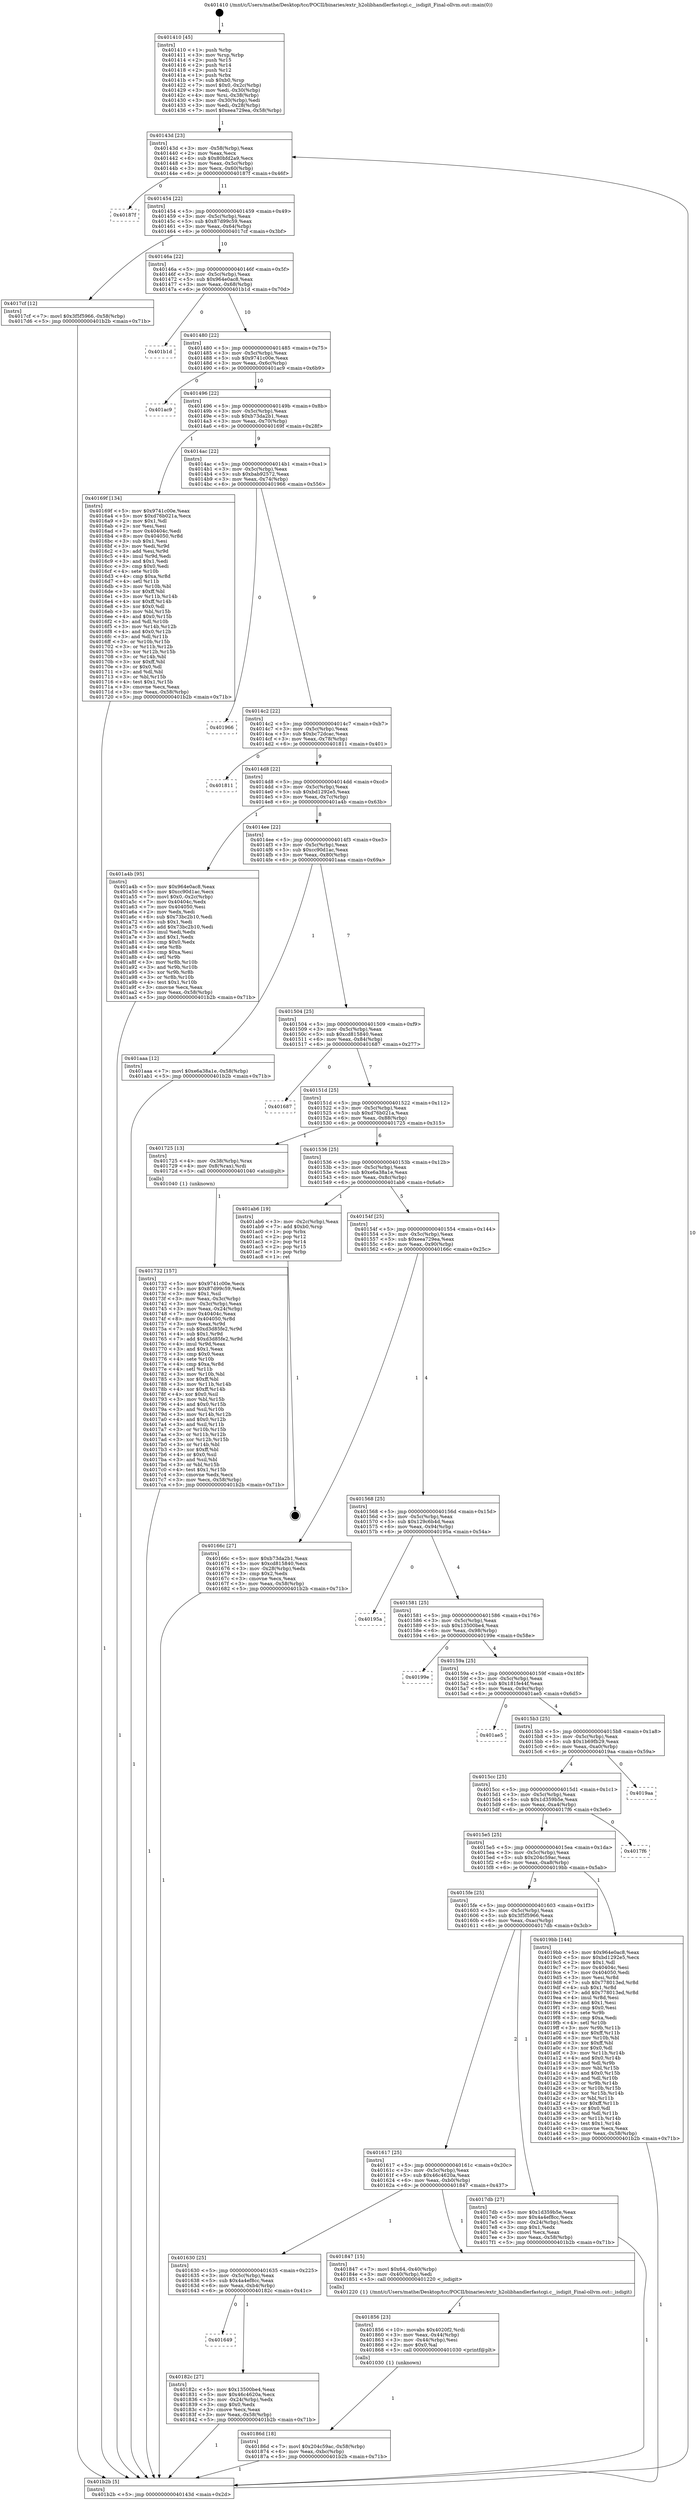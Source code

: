 digraph "0x401410" {
  label = "0x401410 (/mnt/c/Users/mathe/Desktop/tcc/POCII/binaries/extr_h2olibhandlerfastcgi.c__isdigit_Final-ollvm.out::main(0))"
  labelloc = "t"
  node[shape=record]

  Entry [label="",width=0.3,height=0.3,shape=circle,fillcolor=black,style=filled]
  "0x40143d" [label="{
     0x40143d [23]\l
     | [instrs]\l
     &nbsp;&nbsp;0x40143d \<+3\>: mov -0x58(%rbp),%eax\l
     &nbsp;&nbsp;0x401440 \<+2\>: mov %eax,%ecx\l
     &nbsp;&nbsp;0x401442 \<+6\>: sub $0x80bfd2a9,%ecx\l
     &nbsp;&nbsp;0x401448 \<+3\>: mov %eax,-0x5c(%rbp)\l
     &nbsp;&nbsp;0x40144b \<+3\>: mov %ecx,-0x60(%rbp)\l
     &nbsp;&nbsp;0x40144e \<+6\>: je 000000000040187f \<main+0x46f\>\l
  }"]
  "0x40187f" [label="{
     0x40187f\l
  }", style=dashed]
  "0x401454" [label="{
     0x401454 [22]\l
     | [instrs]\l
     &nbsp;&nbsp;0x401454 \<+5\>: jmp 0000000000401459 \<main+0x49\>\l
     &nbsp;&nbsp;0x401459 \<+3\>: mov -0x5c(%rbp),%eax\l
     &nbsp;&nbsp;0x40145c \<+5\>: sub $0x87d99c59,%eax\l
     &nbsp;&nbsp;0x401461 \<+3\>: mov %eax,-0x64(%rbp)\l
     &nbsp;&nbsp;0x401464 \<+6\>: je 00000000004017cf \<main+0x3bf\>\l
  }"]
  Exit [label="",width=0.3,height=0.3,shape=circle,fillcolor=black,style=filled,peripheries=2]
  "0x4017cf" [label="{
     0x4017cf [12]\l
     | [instrs]\l
     &nbsp;&nbsp;0x4017cf \<+7\>: movl $0x3f5f5966,-0x58(%rbp)\l
     &nbsp;&nbsp;0x4017d6 \<+5\>: jmp 0000000000401b2b \<main+0x71b\>\l
  }"]
  "0x40146a" [label="{
     0x40146a [22]\l
     | [instrs]\l
     &nbsp;&nbsp;0x40146a \<+5\>: jmp 000000000040146f \<main+0x5f\>\l
     &nbsp;&nbsp;0x40146f \<+3\>: mov -0x5c(%rbp),%eax\l
     &nbsp;&nbsp;0x401472 \<+5\>: sub $0x964e0ac8,%eax\l
     &nbsp;&nbsp;0x401477 \<+3\>: mov %eax,-0x68(%rbp)\l
     &nbsp;&nbsp;0x40147a \<+6\>: je 0000000000401b1d \<main+0x70d\>\l
  }"]
  "0x40186d" [label="{
     0x40186d [18]\l
     | [instrs]\l
     &nbsp;&nbsp;0x40186d \<+7\>: movl $0x204c59ac,-0x58(%rbp)\l
     &nbsp;&nbsp;0x401874 \<+6\>: mov %eax,-0xbc(%rbp)\l
     &nbsp;&nbsp;0x40187a \<+5\>: jmp 0000000000401b2b \<main+0x71b\>\l
  }"]
  "0x401b1d" [label="{
     0x401b1d\l
  }", style=dashed]
  "0x401480" [label="{
     0x401480 [22]\l
     | [instrs]\l
     &nbsp;&nbsp;0x401480 \<+5\>: jmp 0000000000401485 \<main+0x75\>\l
     &nbsp;&nbsp;0x401485 \<+3\>: mov -0x5c(%rbp),%eax\l
     &nbsp;&nbsp;0x401488 \<+5\>: sub $0x9741c00e,%eax\l
     &nbsp;&nbsp;0x40148d \<+3\>: mov %eax,-0x6c(%rbp)\l
     &nbsp;&nbsp;0x401490 \<+6\>: je 0000000000401ac9 \<main+0x6b9\>\l
  }"]
  "0x401856" [label="{
     0x401856 [23]\l
     | [instrs]\l
     &nbsp;&nbsp;0x401856 \<+10\>: movabs $0x4020f2,%rdi\l
     &nbsp;&nbsp;0x401860 \<+3\>: mov %eax,-0x44(%rbp)\l
     &nbsp;&nbsp;0x401863 \<+3\>: mov -0x44(%rbp),%esi\l
     &nbsp;&nbsp;0x401866 \<+2\>: mov $0x0,%al\l
     &nbsp;&nbsp;0x401868 \<+5\>: call 0000000000401030 \<printf@plt\>\l
     | [calls]\l
     &nbsp;&nbsp;0x401030 \{1\} (unknown)\l
  }"]
  "0x401ac9" [label="{
     0x401ac9\l
  }", style=dashed]
  "0x401496" [label="{
     0x401496 [22]\l
     | [instrs]\l
     &nbsp;&nbsp;0x401496 \<+5\>: jmp 000000000040149b \<main+0x8b\>\l
     &nbsp;&nbsp;0x40149b \<+3\>: mov -0x5c(%rbp),%eax\l
     &nbsp;&nbsp;0x40149e \<+5\>: sub $0xb73da2b1,%eax\l
     &nbsp;&nbsp;0x4014a3 \<+3\>: mov %eax,-0x70(%rbp)\l
     &nbsp;&nbsp;0x4014a6 \<+6\>: je 000000000040169f \<main+0x28f\>\l
  }"]
  "0x401649" [label="{
     0x401649\l
  }", style=dashed]
  "0x40169f" [label="{
     0x40169f [134]\l
     | [instrs]\l
     &nbsp;&nbsp;0x40169f \<+5\>: mov $0x9741c00e,%eax\l
     &nbsp;&nbsp;0x4016a4 \<+5\>: mov $0xd76b021a,%ecx\l
     &nbsp;&nbsp;0x4016a9 \<+2\>: mov $0x1,%dl\l
     &nbsp;&nbsp;0x4016ab \<+2\>: xor %esi,%esi\l
     &nbsp;&nbsp;0x4016ad \<+7\>: mov 0x40404c,%edi\l
     &nbsp;&nbsp;0x4016b4 \<+8\>: mov 0x404050,%r8d\l
     &nbsp;&nbsp;0x4016bc \<+3\>: sub $0x1,%esi\l
     &nbsp;&nbsp;0x4016bf \<+3\>: mov %edi,%r9d\l
     &nbsp;&nbsp;0x4016c2 \<+3\>: add %esi,%r9d\l
     &nbsp;&nbsp;0x4016c5 \<+4\>: imul %r9d,%edi\l
     &nbsp;&nbsp;0x4016c9 \<+3\>: and $0x1,%edi\l
     &nbsp;&nbsp;0x4016cc \<+3\>: cmp $0x0,%edi\l
     &nbsp;&nbsp;0x4016cf \<+4\>: sete %r10b\l
     &nbsp;&nbsp;0x4016d3 \<+4\>: cmp $0xa,%r8d\l
     &nbsp;&nbsp;0x4016d7 \<+4\>: setl %r11b\l
     &nbsp;&nbsp;0x4016db \<+3\>: mov %r10b,%bl\l
     &nbsp;&nbsp;0x4016de \<+3\>: xor $0xff,%bl\l
     &nbsp;&nbsp;0x4016e1 \<+3\>: mov %r11b,%r14b\l
     &nbsp;&nbsp;0x4016e4 \<+4\>: xor $0xff,%r14b\l
     &nbsp;&nbsp;0x4016e8 \<+3\>: xor $0x0,%dl\l
     &nbsp;&nbsp;0x4016eb \<+3\>: mov %bl,%r15b\l
     &nbsp;&nbsp;0x4016ee \<+4\>: and $0x0,%r15b\l
     &nbsp;&nbsp;0x4016f2 \<+3\>: and %dl,%r10b\l
     &nbsp;&nbsp;0x4016f5 \<+3\>: mov %r14b,%r12b\l
     &nbsp;&nbsp;0x4016f8 \<+4\>: and $0x0,%r12b\l
     &nbsp;&nbsp;0x4016fc \<+3\>: and %dl,%r11b\l
     &nbsp;&nbsp;0x4016ff \<+3\>: or %r10b,%r15b\l
     &nbsp;&nbsp;0x401702 \<+3\>: or %r11b,%r12b\l
     &nbsp;&nbsp;0x401705 \<+3\>: xor %r12b,%r15b\l
     &nbsp;&nbsp;0x401708 \<+3\>: or %r14b,%bl\l
     &nbsp;&nbsp;0x40170b \<+3\>: xor $0xff,%bl\l
     &nbsp;&nbsp;0x40170e \<+3\>: or $0x0,%dl\l
     &nbsp;&nbsp;0x401711 \<+2\>: and %dl,%bl\l
     &nbsp;&nbsp;0x401713 \<+3\>: or %bl,%r15b\l
     &nbsp;&nbsp;0x401716 \<+4\>: test $0x1,%r15b\l
     &nbsp;&nbsp;0x40171a \<+3\>: cmovne %ecx,%eax\l
     &nbsp;&nbsp;0x40171d \<+3\>: mov %eax,-0x58(%rbp)\l
     &nbsp;&nbsp;0x401720 \<+5\>: jmp 0000000000401b2b \<main+0x71b\>\l
  }"]
  "0x4014ac" [label="{
     0x4014ac [22]\l
     | [instrs]\l
     &nbsp;&nbsp;0x4014ac \<+5\>: jmp 00000000004014b1 \<main+0xa1\>\l
     &nbsp;&nbsp;0x4014b1 \<+3\>: mov -0x5c(%rbp),%eax\l
     &nbsp;&nbsp;0x4014b4 \<+5\>: sub $0xbab92572,%eax\l
     &nbsp;&nbsp;0x4014b9 \<+3\>: mov %eax,-0x74(%rbp)\l
     &nbsp;&nbsp;0x4014bc \<+6\>: je 0000000000401966 \<main+0x556\>\l
  }"]
  "0x40182c" [label="{
     0x40182c [27]\l
     | [instrs]\l
     &nbsp;&nbsp;0x40182c \<+5\>: mov $0x13500be4,%eax\l
     &nbsp;&nbsp;0x401831 \<+5\>: mov $0x46c4620a,%ecx\l
     &nbsp;&nbsp;0x401836 \<+3\>: mov -0x24(%rbp),%edx\l
     &nbsp;&nbsp;0x401839 \<+3\>: cmp $0x0,%edx\l
     &nbsp;&nbsp;0x40183c \<+3\>: cmove %ecx,%eax\l
     &nbsp;&nbsp;0x40183f \<+3\>: mov %eax,-0x58(%rbp)\l
     &nbsp;&nbsp;0x401842 \<+5\>: jmp 0000000000401b2b \<main+0x71b\>\l
  }"]
  "0x401966" [label="{
     0x401966\l
  }", style=dashed]
  "0x4014c2" [label="{
     0x4014c2 [22]\l
     | [instrs]\l
     &nbsp;&nbsp;0x4014c2 \<+5\>: jmp 00000000004014c7 \<main+0xb7\>\l
     &nbsp;&nbsp;0x4014c7 \<+3\>: mov -0x5c(%rbp),%eax\l
     &nbsp;&nbsp;0x4014ca \<+5\>: sub $0xbc72dcac,%eax\l
     &nbsp;&nbsp;0x4014cf \<+3\>: mov %eax,-0x78(%rbp)\l
     &nbsp;&nbsp;0x4014d2 \<+6\>: je 0000000000401811 \<main+0x401\>\l
  }"]
  "0x401630" [label="{
     0x401630 [25]\l
     | [instrs]\l
     &nbsp;&nbsp;0x401630 \<+5\>: jmp 0000000000401635 \<main+0x225\>\l
     &nbsp;&nbsp;0x401635 \<+3\>: mov -0x5c(%rbp),%eax\l
     &nbsp;&nbsp;0x401638 \<+5\>: sub $0x4a4ef8cc,%eax\l
     &nbsp;&nbsp;0x40163d \<+6\>: mov %eax,-0xb4(%rbp)\l
     &nbsp;&nbsp;0x401643 \<+6\>: je 000000000040182c \<main+0x41c\>\l
  }"]
  "0x401811" [label="{
     0x401811\l
  }", style=dashed]
  "0x4014d8" [label="{
     0x4014d8 [22]\l
     | [instrs]\l
     &nbsp;&nbsp;0x4014d8 \<+5\>: jmp 00000000004014dd \<main+0xcd\>\l
     &nbsp;&nbsp;0x4014dd \<+3\>: mov -0x5c(%rbp),%eax\l
     &nbsp;&nbsp;0x4014e0 \<+5\>: sub $0xbd1292e5,%eax\l
     &nbsp;&nbsp;0x4014e5 \<+3\>: mov %eax,-0x7c(%rbp)\l
     &nbsp;&nbsp;0x4014e8 \<+6\>: je 0000000000401a4b \<main+0x63b\>\l
  }"]
  "0x401847" [label="{
     0x401847 [15]\l
     | [instrs]\l
     &nbsp;&nbsp;0x401847 \<+7\>: movl $0x64,-0x40(%rbp)\l
     &nbsp;&nbsp;0x40184e \<+3\>: mov -0x40(%rbp),%edi\l
     &nbsp;&nbsp;0x401851 \<+5\>: call 0000000000401220 \<_isdigit\>\l
     | [calls]\l
     &nbsp;&nbsp;0x401220 \{1\} (/mnt/c/Users/mathe/Desktop/tcc/POCII/binaries/extr_h2olibhandlerfastcgi.c__isdigit_Final-ollvm.out::_isdigit)\l
  }"]
  "0x401a4b" [label="{
     0x401a4b [95]\l
     | [instrs]\l
     &nbsp;&nbsp;0x401a4b \<+5\>: mov $0x964e0ac8,%eax\l
     &nbsp;&nbsp;0x401a50 \<+5\>: mov $0xcc90d1ac,%ecx\l
     &nbsp;&nbsp;0x401a55 \<+7\>: movl $0x0,-0x2c(%rbp)\l
     &nbsp;&nbsp;0x401a5c \<+7\>: mov 0x40404c,%edx\l
     &nbsp;&nbsp;0x401a63 \<+7\>: mov 0x404050,%esi\l
     &nbsp;&nbsp;0x401a6a \<+2\>: mov %edx,%edi\l
     &nbsp;&nbsp;0x401a6c \<+6\>: sub $0x73bc2b10,%edi\l
     &nbsp;&nbsp;0x401a72 \<+3\>: sub $0x1,%edi\l
     &nbsp;&nbsp;0x401a75 \<+6\>: add $0x73bc2b10,%edi\l
     &nbsp;&nbsp;0x401a7b \<+3\>: imul %edi,%edx\l
     &nbsp;&nbsp;0x401a7e \<+3\>: and $0x1,%edx\l
     &nbsp;&nbsp;0x401a81 \<+3\>: cmp $0x0,%edx\l
     &nbsp;&nbsp;0x401a84 \<+4\>: sete %r8b\l
     &nbsp;&nbsp;0x401a88 \<+3\>: cmp $0xa,%esi\l
     &nbsp;&nbsp;0x401a8b \<+4\>: setl %r9b\l
     &nbsp;&nbsp;0x401a8f \<+3\>: mov %r8b,%r10b\l
     &nbsp;&nbsp;0x401a92 \<+3\>: and %r9b,%r10b\l
     &nbsp;&nbsp;0x401a95 \<+3\>: xor %r9b,%r8b\l
     &nbsp;&nbsp;0x401a98 \<+3\>: or %r8b,%r10b\l
     &nbsp;&nbsp;0x401a9b \<+4\>: test $0x1,%r10b\l
     &nbsp;&nbsp;0x401a9f \<+3\>: cmovne %ecx,%eax\l
     &nbsp;&nbsp;0x401aa2 \<+3\>: mov %eax,-0x58(%rbp)\l
     &nbsp;&nbsp;0x401aa5 \<+5\>: jmp 0000000000401b2b \<main+0x71b\>\l
  }"]
  "0x4014ee" [label="{
     0x4014ee [22]\l
     | [instrs]\l
     &nbsp;&nbsp;0x4014ee \<+5\>: jmp 00000000004014f3 \<main+0xe3\>\l
     &nbsp;&nbsp;0x4014f3 \<+3\>: mov -0x5c(%rbp),%eax\l
     &nbsp;&nbsp;0x4014f6 \<+5\>: sub $0xcc90d1ac,%eax\l
     &nbsp;&nbsp;0x4014fb \<+3\>: mov %eax,-0x80(%rbp)\l
     &nbsp;&nbsp;0x4014fe \<+6\>: je 0000000000401aaa \<main+0x69a\>\l
  }"]
  "0x401617" [label="{
     0x401617 [25]\l
     | [instrs]\l
     &nbsp;&nbsp;0x401617 \<+5\>: jmp 000000000040161c \<main+0x20c\>\l
     &nbsp;&nbsp;0x40161c \<+3\>: mov -0x5c(%rbp),%eax\l
     &nbsp;&nbsp;0x40161f \<+5\>: sub $0x46c4620a,%eax\l
     &nbsp;&nbsp;0x401624 \<+6\>: mov %eax,-0xb0(%rbp)\l
     &nbsp;&nbsp;0x40162a \<+6\>: je 0000000000401847 \<main+0x437\>\l
  }"]
  "0x401aaa" [label="{
     0x401aaa [12]\l
     | [instrs]\l
     &nbsp;&nbsp;0x401aaa \<+7\>: movl $0xe6a38a1e,-0x58(%rbp)\l
     &nbsp;&nbsp;0x401ab1 \<+5\>: jmp 0000000000401b2b \<main+0x71b\>\l
  }"]
  "0x401504" [label="{
     0x401504 [25]\l
     | [instrs]\l
     &nbsp;&nbsp;0x401504 \<+5\>: jmp 0000000000401509 \<main+0xf9\>\l
     &nbsp;&nbsp;0x401509 \<+3\>: mov -0x5c(%rbp),%eax\l
     &nbsp;&nbsp;0x40150c \<+5\>: sub $0xcd815840,%eax\l
     &nbsp;&nbsp;0x401511 \<+6\>: mov %eax,-0x84(%rbp)\l
     &nbsp;&nbsp;0x401517 \<+6\>: je 0000000000401687 \<main+0x277\>\l
  }"]
  "0x4017db" [label="{
     0x4017db [27]\l
     | [instrs]\l
     &nbsp;&nbsp;0x4017db \<+5\>: mov $0x1d359b5e,%eax\l
     &nbsp;&nbsp;0x4017e0 \<+5\>: mov $0x4a4ef8cc,%ecx\l
     &nbsp;&nbsp;0x4017e5 \<+3\>: mov -0x24(%rbp),%edx\l
     &nbsp;&nbsp;0x4017e8 \<+3\>: cmp $0x1,%edx\l
     &nbsp;&nbsp;0x4017eb \<+3\>: cmovl %ecx,%eax\l
     &nbsp;&nbsp;0x4017ee \<+3\>: mov %eax,-0x58(%rbp)\l
     &nbsp;&nbsp;0x4017f1 \<+5\>: jmp 0000000000401b2b \<main+0x71b\>\l
  }"]
  "0x401687" [label="{
     0x401687\l
  }", style=dashed]
  "0x40151d" [label="{
     0x40151d [25]\l
     | [instrs]\l
     &nbsp;&nbsp;0x40151d \<+5\>: jmp 0000000000401522 \<main+0x112\>\l
     &nbsp;&nbsp;0x401522 \<+3\>: mov -0x5c(%rbp),%eax\l
     &nbsp;&nbsp;0x401525 \<+5\>: sub $0xd76b021a,%eax\l
     &nbsp;&nbsp;0x40152a \<+6\>: mov %eax,-0x88(%rbp)\l
     &nbsp;&nbsp;0x401530 \<+6\>: je 0000000000401725 \<main+0x315\>\l
  }"]
  "0x4015fe" [label="{
     0x4015fe [25]\l
     | [instrs]\l
     &nbsp;&nbsp;0x4015fe \<+5\>: jmp 0000000000401603 \<main+0x1f3\>\l
     &nbsp;&nbsp;0x401603 \<+3\>: mov -0x5c(%rbp),%eax\l
     &nbsp;&nbsp;0x401606 \<+5\>: sub $0x3f5f5966,%eax\l
     &nbsp;&nbsp;0x40160b \<+6\>: mov %eax,-0xac(%rbp)\l
     &nbsp;&nbsp;0x401611 \<+6\>: je 00000000004017db \<main+0x3cb\>\l
  }"]
  "0x401725" [label="{
     0x401725 [13]\l
     | [instrs]\l
     &nbsp;&nbsp;0x401725 \<+4\>: mov -0x38(%rbp),%rax\l
     &nbsp;&nbsp;0x401729 \<+4\>: mov 0x8(%rax),%rdi\l
     &nbsp;&nbsp;0x40172d \<+5\>: call 0000000000401040 \<atoi@plt\>\l
     | [calls]\l
     &nbsp;&nbsp;0x401040 \{1\} (unknown)\l
  }"]
  "0x401536" [label="{
     0x401536 [25]\l
     | [instrs]\l
     &nbsp;&nbsp;0x401536 \<+5\>: jmp 000000000040153b \<main+0x12b\>\l
     &nbsp;&nbsp;0x40153b \<+3\>: mov -0x5c(%rbp),%eax\l
     &nbsp;&nbsp;0x40153e \<+5\>: sub $0xe6a38a1e,%eax\l
     &nbsp;&nbsp;0x401543 \<+6\>: mov %eax,-0x8c(%rbp)\l
     &nbsp;&nbsp;0x401549 \<+6\>: je 0000000000401ab6 \<main+0x6a6\>\l
  }"]
  "0x4019bb" [label="{
     0x4019bb [144]\l
     | [instrs]\l
     &nbsp;&nbsp;0x4019bb \<+5\>: mov $0x964e0ac8,%eax\l
     &nbsp;&nbsp;0x4019c0 \<+5\>: mov $0xbd1292e5,%ecx\l
     &nbsp;&nbsp;0x4019c5 \<+2\>: mov $0x1,%dl\l
     &nbsp;&nbsp;0x4019c7 \<+7\>: mov 0x40404c,%esi\l
     &nbsp;&nbsp;0x4019ce \<+7\>: mov 0x404050,%edi\l
     &nbsp;&nbsp;0x4019d5 \<+3\>: mov %esi,%r8d\l
     &nbsp;&nbsp;0x4019d8 \<+7\>: sub $0x778013ed,%r8d\l
     &nbsp;&nbsp;0x4019df \<+4\>: sub $0x1,%r8d\l
     &nbsp;&nbsp;0x4019e3 \<+7\>: add $0x778013ed,%r8d\l
     &nbsp;&nbsp;0x4019ea \<+4\>: imul %r8d,%esi\l
     &nbsp;&nbsp;0x4019ee \<+3\>: and $0x1,%esi\l
     &nbsp;&nbsp;0x4019f1 \<+3\>: cmp $0x0,%esi\l
     &nbsp;&nbsp;0x4019f4 \<+4\>: sete %r9b\l
     &nbsp;&nbsp;0x4019f8 \<+3\>: cmp $0xa,%edi\l
     &nbsp;&nbsp;0x4019fb \<+4\>: setl %r10b\l
     &nbsp;&nbsp;0x4019ff \<+3\>: mov %r9b,%r11b\l
     &nbsp;&nbsp;0x401a02 \<+4\>: xor $0xff,%r11b\l
     &nbsp;&nbsp;0x401a06 \<+3\>: mov %r10b,%bl\l
     &nbsp;&nbsp;0x401a09 \<+3\>: xor $0xff,%bl\l
     &nbsp;&nbsp;0x401a0c \<+3\>: xor $0x0,%dl\l
     &nbsp;&nbsp;0x401a0f \<+3\>: mov %r11b,%r14b\l
     &nbsp;&nbsp;0x401a12 \<+4\>: and $0x0,%r14b\l
     &nbsp;&nbsp;0x401a16 \<+3\>: and %dl,%r9b\l
     &nbsp;&nbsp;0x401a19 \<+3\>: mov %bl,%r15b\l
     &nbsp;&nbsp;0x401a1c \<+4\>: and $0x0,%r15b\l
     &nbsp;&nbsp;0x401a20 \<+3\>: and %dl,%r10b\l
     &nbsp;&nbsp;0x401a23 \<+3\>: or %r9b,%r14b\l
     &nbsp;&nbsp;0x401a26 \<+3\>: or %r10b,%r15b\l
     &nbsp;&nbsp;0x401a29 \<+3\>: xor %r15b,%r14b\l
     &nbsp;&nbsp;0x401a2c \<+3\>: or %bl,%r11b\l
     &nbsp;&nbsp;0x401a2f \<+4\>: xor $0xff,%r11b\l
     &nbsp;&nbsp;0x401a33 \<+3\>: or $0x0,%dl\l
     &nbsp;&nbsp;0x401a36 \<+3\>: and %dl,%r11b\l
     &nbsp;&nbsp;0x401a39 \<+3\>: or %r11b,%r14b\l
     &nbsp;&nbsp;0x401a3c \<+4\>: test $0x1,%r14b\l
     &nbsp;&nbsp;0x401a40 \<+3\>: cmovne %ecx,%eax\l
     &nbsp;&nbsp;0x401a43 \<+3\>: mov %eax,-0x58(%rbp)\l
     &nbsp;&nbsp;0x401a46 \<+5\>: jmp 0000000000401b2b \<main+0x71b\>\l
  }"]
  "0x401ab6" [label="{
     0x401ab6 [19]\l
     | [instrs]\l
     &nbsp;&nbsp;0x401ab6 \<+3\>: mov -0x2c(%rbp),%eax\l
     &nbsp;&nbsp;0x401ab9 \<+7\>: add $0xb0,%rsp\l
     &nbsp;&nbsp;0x401ac0 \<+1\>: pop %rbx\l
     &nbsp;&nbsp;0x401ac1 \<+2\>: pop %r12\l
     &nbsp;&nbsp;0x401ac3 \<+2\>: pop %r14\l
     &nbsp;&nbsp;0x401ac5 \<+2\>: pop %r15\l
     &nbsp;&nbsp;0x401ac7 \<+1\>: pop %rbp\l
     &nbsp;&nbsp;0x401ac8 \<+1\>: ret\l
  }"]
  "0x40154f" [label="{
     0x40154f [25]\l
     | [instrs]\l
     &nbsp;&nbsp;0x40154f \<+5\>: jmp 0000000000401554 \<main+0x144\>\l
     &nbsp;&nbsp;0x401554 \<+3\>: mov -0x5c(%rbp),%eax\l
     &nbsp;&nbsp;0x401557 \<+5\>: sub $0xeea729ea,%eax\l
     &nbsp;&nbsp;0x40155c \<+6\>: mov %eax,-0x90(%rbp)\l
     &nbsp;&nbsp;0x401562 \<+6\>: je 000000000040166c \<main+0x25c\>\l
  }"]
  "0x4015e5" [label="{
     0x4015e5 [25]\l
     | [instrs]\l
     &nbsp;&nbsp;0x4015e5 \<+5\>: jmp 00000000004015ea \<main+0x1da\>\l
     &nbsp;&nbsp;0x4015ea \<+3\>: mov -0x5c(%rbp),%eax\l
     &nbsp;&nbsp;0x4015ed \<+5\>: sub $0x204c59ac,%eax\l
     &nbsp;&nbsp;0x4015f2 \<+6\>: mov %eax,-0xa8(%rbp)\l
     &nbsp;&nbsp;0x4015f8 \<+6\>: je 00000000004019bb \<main+0x5ab\>\l
  }"]
  "0x40166c" [label="{
     0x40166c [27]\l
     | [instrs]\l
     &nbsp;&nbsp;0x40166c \<+5\>: mov $0xb73da2b1,%eax\l
     &nbsp;&nbsp;0x401671 \<+5\>: mov $0xcd815840,%ecx\l
     &nbsp;&nbsp;0x401676 \<+3\>: mov -0x28(%rbp),%edx\l
     &nbsp;&nbsp;0x401679 \<+3\>: cmp $0x2,%edx\l
     &nbsp;&nbsp;0x40167c \<+3\>: cmovne %ecx,%eax\l
     &nbsp;&nbsp;0x40167f \<+3\>: mov %eax,-0x58(%rbp)\l
     &nbsp;&nbsp;0x401682 \<+5\>: jmp 0000000000401b2b \<main+0x71b\>\l
  }"]
  "0x401568" [label="{
     0x401568 [25]\l
     | [instrs]\l
     &nbsp;&nbsp;0x401568 \<+5\>: jmp 000000000040156d \<main+0x15d\>\l
     &nbsp;&nbsp;0x40156d \<+3\>: mov -0x5c(%rbp),%eax\l
     &nbsp;&nbsp;0x401570 \<+5\>: sub $0x129c6b4d,%eax\l
     &nbsp;&nbsp;0x401575 \<+6\>: mov %eax,-0x94(%rbp)\l
     &nbsp;&nbsp;0x40157b \<+6\>: je 000000000040195a \<main+0x54a\>\l
  }"]
  "0x401b2b" [label="{
     0x401b2b [5]\l
     | [instrs]\l
     &nbsp;&nbsp;0x401b2b \<+5\>: jmp 000000000040143d \<main+0x2d\>\l
  }"]
  "0x401410" [label="{
     0x401410 [45]\l
     | [instrs]\l
     &nbsp;&nbsp;0x401410 \<+1\>: push %rbp\l
     &nbsp;&nbsp;0x401411 \<+3\>: mov %rsp,%rbp\l
     &nbsp;&nbsp;0x401414 \<+2\>: push %r15\l
     &nbsp;&nbsp;0x401416 \<+2\>: push %r14\l
     &nbsp;&nbsp;0x401418 \<+2\>: push %r12\l
     &nbsp;&nbsp;0x40141a \<+1\>: push %rbx\l
     &nbsp;&nbsp;0x40141b \<+7\>: sub $0xb0,%rsp\l
     &nbsp;&nbsp;0x401422 \<+7\>: movl $0x0,-0x2c(%rbp)\l
     &nbsp;&nbsp;0x401429 \<+3\>: mov %edi,-0x30(%rbp)\l
     &nbsp;&nbsp;0x40142c \<+4\>: mov %rsi,-0x38(%rbp)\l
     &nbsp;&nbsp;0x401430 \<+3\>: mov -0x30(%rbp),%edi\l
     &nbsp;&nbsp;0x401433 \<+3\>: mov %edi,-0x28(%rbp)\l
     &nbsp;&nbsp;0x401436 \<+7\>: movl $0xeea729ea,-0x58(%rbp)\l
  }"]
  "0x401732" [label="{
     0x401732 [157]\l
     | [instrs]\l
     &nbsp;&nbsp;0x401732 \<+5\>: mov $0x9741c00e,%ecx\l
     &nbsp;&nbsp;0x401737 \<+5\>: mov $0x87d99c59,%edx\l
     &nbsp;&nbsp;0x40173c \<+3\>: mov $0x1,%sil\l
     &nbsp;&nbsp;0x40173f \<+3\>: mov %eax,-0x3c(%rbp)\l
     &nbsp;&nbsp;0x401742 \<+3\>: mov -0x3c(%rbp),%eax\l
     &nbsp;&nbsp;0x401745 \<+3\>: mov %eax,-0x24(%rbp)\l
     &nbsp;&nbsp;0x401748 \<+7\>: mov 0x40404c,%eax\l
     &nbsp;&nbsp;0x40174f \<+8\>: mov 0x404050,%r8d\l
     &nbsp;&nbsp;0x401757 \<+3\>: mov %eax,%r9d\l
     &nbsp;&nbsp;0x40175a \<+7\>: sub $0xd3d85fe2,%r9d\l
     &nbsp;&nbsp;0x401761 \<+4\>: sub $0x1,%r9d\l
     &nbsp;&nbsp;0x401765 \<+7\>: add $0xd3d85fe2,%r9d\l
     &nbsp;&nbsp;0x40176c \<+4\>: imul %r9d,%eax\l
     &nbsp;&nbsp;0x401770 \<+3\>: and $0x1,%eax\l
     &nbsp;&nbsp;0x401773 \<+3\>: cmp $0x0,%eax\l
     &nbsp;&nbsp;0x401776 \<+4\>: sete %r10b\l
     &nbsp;&nbsp;0x40177a \<+4\>: cmp $0xa,%r8d\l
     &nbsp;&nbsp;0x40177e \<+4\>: setl %r11b\l
     &nbsp;&nbsp;0x401782 \<+3\>: mov %r10b,%bl\l
     &nbsp;&nbsp;0x401785 \<+3\>: xor $0xff,%bl\l
     &nbsp;&nbsp;0x401788 \<+3\>: mov %r11b,%r14b\l
     &nbsp;&nbsp;0x40178b \<+4\>: xor $0xff,%r14b\l
     &nbsp;&nbsp;0x40178f \<+4\>: xor $0x0,%sil\l
     &nbsp;&nbsp;0x401793 \<+3\>: mov %bl,%r15b\l
     &nbsp;&nbsp;0x401796 \<+4\>: and $0x0,%r15b\l
     &nbsp;&nbsp;0x40179a \<+3\>: and %sil,%r10b\l
     &nbsp;&nbsp;0x40179d \<+3\>: mov %r14b,%r12b\l
     &nbsp;&nbsp;0x4017a0 \<+4\>: and $0x0,%r12b\l
     &nbsp;&nbsp;0x4017a4 \<+3\>: and %sil,%r11b\l
     &nbsp;&nbsp;0x4017a7 \<+3\>: or %r10b,%r15b\l
     &nbsp;&nbsp;0x4017aa \<+3\>: or %r11b,%r12b\l
     &nbsp;&nbsp;0x4017ad \<+3\>: xor %r12b,%r15b\l
     &nbsp;&nbsp;0x4017b0 \<+3\>: or %r14b,%bl\l
     &nbsp;&nbsp;0x4017b3 \<+3\>: xor $0xff,%bl\l
     &nbsp;&nbsp;0x4017b6 \<+4\>: or $0x0,%sil\l
     &nbsp;&nbsp;0x4017ba \<+3\>: and %sil,%bl\l
     &nbsp;&nbsp;0x4017bd \<+3\>: or %bl,%r15b\l
     &nbsp;&nbsp;0x4017c0 \<+4\>: test $0x1,%r15b\l
     &nbsp;&nbsp;0x4017c4 \<+3\>: cmovne %edx,%ecx\l
     &nbsp;&nbsp;0x4017c7 \<+3\>: mov %ecx,-0x58(%rbp)\l
     &nbsp;&nbsp;0x4017ca \<+5\>: jmp 0000000000401b2b \<main+0x71b\>\l
  }"]
  "0x4017f6" [label="{
     0x4017f6\l
  }", style=dashed]
  "0x40195a" [label="{
     0x40195a\l
  }", style=dashed]
  "0x401581" [label="{
     0x401581 [25]\l
     | [instrs]\l
     &nbsp;&nbsp;0x401581 \<+5\>: jmp 0000000000401586 \<main+0x176\>\l
     &nbsp;&nbsp;0x401586 \<+3\>: mov -0x5c(%rbp),%eax\l
     &nbsp;&nbsp;0x401589 \<+5\>: sub $0x13500be4,%eax\l
     &nbsp;&nbsp;0x40158e \<+6\>: mov %eax,-0x98(%rbp)\l
     &nbsp;&nbsp;0x401594 \<+6\>: je 000000000040199e \<main+0x58e\>\l
  }"]
  "0x4015cc" [label="{
     0x4015cc [25]\l
     | [instrs]\l
     &nbsp;&nbsp;0x4015cc \<+5\>: jmp 00000000004015d1 \<main+0x1c1\>\l
     &nbsp;&nbsp;0x4015d1 \<+3\>: mov -0x5c(%rbp),%eax\l
     &nbsp;&nbsp;0x4015d4 \<+5\>: sub $0x1d359b5e,%eax\l
     &nbsp;&nbsp;0x4015d9 \<+6\>: mov %eax,-0xa4(%rbp)\l
     &nbsp;&nbsp;0x4015df \<+6\>: je 00000000004017f6 \<main+0x3e6\>\l
  }"]
  "0x40199e" [label="{
     0x40199e\l
  }", style=dashed]
  "0x40159a" [label="{
     0x40159a [25]\l
     | [instrs]\l
     &nbsp;&nbsp;0x40159a \<+5\>: jmp 000000000040159f \<main+0x18f\>\l
     &nbsp;&nbsp;0x40159f \<+3\>: mov -0x5c(%rbp),%eax\l
     &nbsp;&nbsp;0x4015a2 \<+5\>: sub $0x181fe44f,%eax\l
     &nbsp;&nbsp;0x4015a7 \<+6\>: mov %eax,-0x9c(%rbp)\l
     &nbsp;&nbsp;0x4015ad \<+6\>: je 0000000000401ae5 \<main+0x6d5\>\l
  }"]
  "0x4019aa" [label="{
     0x4019aa\l
  }", style=dashed]
  "0x401ae5" [label="{
     0x401ae5\l
  }", style=dashed]
  "0x4015b3" [label="{
     0x4015b3 [25]\l
     | [instrs]\l
     &nbsp;&nbsp;0x4015b3 \<+5\>: jmp 00000000004015b8 \<main+0x1a8\>\l
     &nbsp;&nbsp;0x4015b8 \<+3\>: mov -0x5c(%rbp),%eax\l
     &nbsp;&nbsp;0x4015bb \<+5\>: sub $0x1b69fb29,%eax\l
     &nbsp;&nbsp;0x4015c0 \<+6\>: mov %eax,-0xa0(%rbp)\l
     &nbsp;&nbsp;0x4015c6 \<+6\>: je 00000000004019aa \<main+0x59a\>\l
  }"]
  Entry -> "0x401410" [label=" 1"]
  "0x40143d" -> "0x40187f" [label=" 0"]
  "0x40143d" -> "0x401454" [label=" 11"]
  "0x401ab6" -> Exit [label=" 1"]
  "0x401454" -> "0x4017cf" [label=" 1"]
  "0x401454" -> "0x40146a" [label=" 10"]
  "0x401aaa" -> "0x401b2b" [label=" 1"]
  "0x40146a" -> "0x401b1d" [label=" 0"]
  "0x40146a" -> "0x401480" [label=" 10"]
  "0x401a4b" -> "0x401b2b" [label=" 1"]
  "0x401480" -> "0x401ac9" [label=" 0"]
  "0x401480" -> "0x401496" [label=" 10"]
  "0x4019bb" -> "0x401b2b" [label=" 1"]
  "0x401496" -> "0x40169f" [label=" 1"]
  "0x401496" -> "0x4014ac" [label=" 9"]
  "0x40186d" -> "0x401b2b" [label=" 1"]
  "0x4014ac" -> "0x401966" [label=" 0"]
  "0x4014ac" -> "0x4014c2" [label=" 9"]
  "0x401856" -> "0x40186d" [label=" 1"]
  "0x4014c2" -> "0x401811" [label=" 0"]
  "0x4014c2" -> "0x4014d8" [label=" 9"]
  "0x40182c" -> "0x401b2b" [label=" 1"]
  "0x4014d8" -> "0x401a4b" [label=" 1"]
  "0x4014d8" -> "0x4014ee" [label=" 8"]
  "0x401630" -> "0x401649" [label=" 0"]
  "0x4014ee" -> "0x401aaa" [label=" 1"]
  "0x4014ee" -> "0x401504" [label=" 7"]
  "0x401847" -> "0x401856" [label=" 1"]
  "0x401504" -> "0x401687" [label=" 0"]
  "0x401504" -> "0x40151d" [label=" 7"]
  "0x401617" -> "0x401630" [label=" 1"]
  "0x40151d" -> "0x401725" [label=" 1"]
  "0x40151d" -> "0x401536" [label=" 6"]
  "0x401630" -> "0x40182c" [label=" 1"]
  "0x401536" -> "0x401ab6" [label=" 1"]
  "0x401536" -> "0x40154f" [label=" 5"]
  "0x4017db" -> "0x401b2b" [label=" 1"]
  "0x40154f" -> "0x40166c" [label=" 1"]
  "0x40154f" -> "0x401568" [label=" 4"]
  "0x40166c" -> "0x401b2b" [label=" 1"]
  "0x401410" -> "0x40143d" [label=" 1"]
  "0x401b2b" -> "0x40143d" [label=" 10"]
  "0x40169f" -> "0x401b2b" [label=" 1"]
  "0x401725" -> "0x401732" [label=" 1"]
  "0x401732" -> "0x401b2b" [label=" 1"]
  "0x4017cf" -> "0x401b2b" [label=" 1"]
  "0x4015fe" -> "0x4017db" [label=" 1"]
  "0x401568" -> "0x40195a" [label=" 0"]
  "0x401568" -> "0x401581" [label=" 4"]
  "0x401617" -> "0x401847" [label=" 1"]
  "0x401581" -> "0x40199e" [label=" 0"]
  "0x401581" -> "0x40159a" [label=" 4"]
  "0x4015e5" -> "0x4019bb" [label=" 1"]
  "0x40159a" -> "0x401ae5" [label=" 0"]
  "0x40159a" -> "0x4015b3" [label=" 4"]
  "0x4015fe" -> "0x401617" [label=" 2"]
  "0x4015b3" -> "0x4019aa" [label=" 0"]
  "0x4015b3" -> "0x4015cc" [label=" 4"]
  "0x4015e5" -> "0x4015fe" [label=" 3"]
  "0x4015cc" -> "0x4017f6" [label=" 0"]
  "0x4015cc" -> "0x4015e5" [label=" 4"]
}
